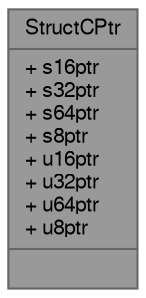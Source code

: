 digraph "StructCPtr"
{
 // LATEX_PDF_SIZE
  bgcolor="transparent";
  edge [fontname=FreeSans,fontsize=10,labelfontname=FreeSans,labelfontsize=10];
  node [fontname=FreeSans,fontsize=10,shape=box,height=0.2,width=0.4];
  Node1 [shape=record,label="{StructCPtr\n|+ s16ptr\l+ s32ptr\l+ s64ptr\l+ s8ptr\l+ u16ptr\l+ u32ptr\l+ u64ptr\l+ u8ptr\l|}",height=0.2,width=0.4,color="gray40", fillcolor="grey60", style="filled", fontcolor="black",tooltip="Structure of pointers to constant 64-, 32-, 16- and 8-bit unsigned integers."];
}
